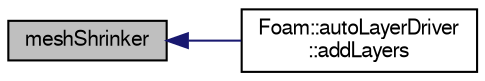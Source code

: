 digraph "meshShrinker"
{
  bgcolor="transparent";
  edge [fontname="FreeSans",fontsize="10",labelfontname="FreeSans",labelfontsize="10"];
  node [fontname="FreeSans",fontsize="10",shape=record];
  rankdir="LR";
  Node1 [label="meshShrinker",height=0.2,width=0.4,color="black", fillcolor="grey75", style="filled" fontcolor="black"];
  Node1 -> Node2 [dir="back",color="midnightblue",fontsize="10",style="solid",fontname="FreeSans"];
  Node2 [label="Foam::autoLayerDriver\l::addLayers",height=0.2,width=0.4,color="black",URL="$a00075.html#a2654851d1ffedc26e8ff1424f7097ba6",tooltip="Add cell layers. "];
}
